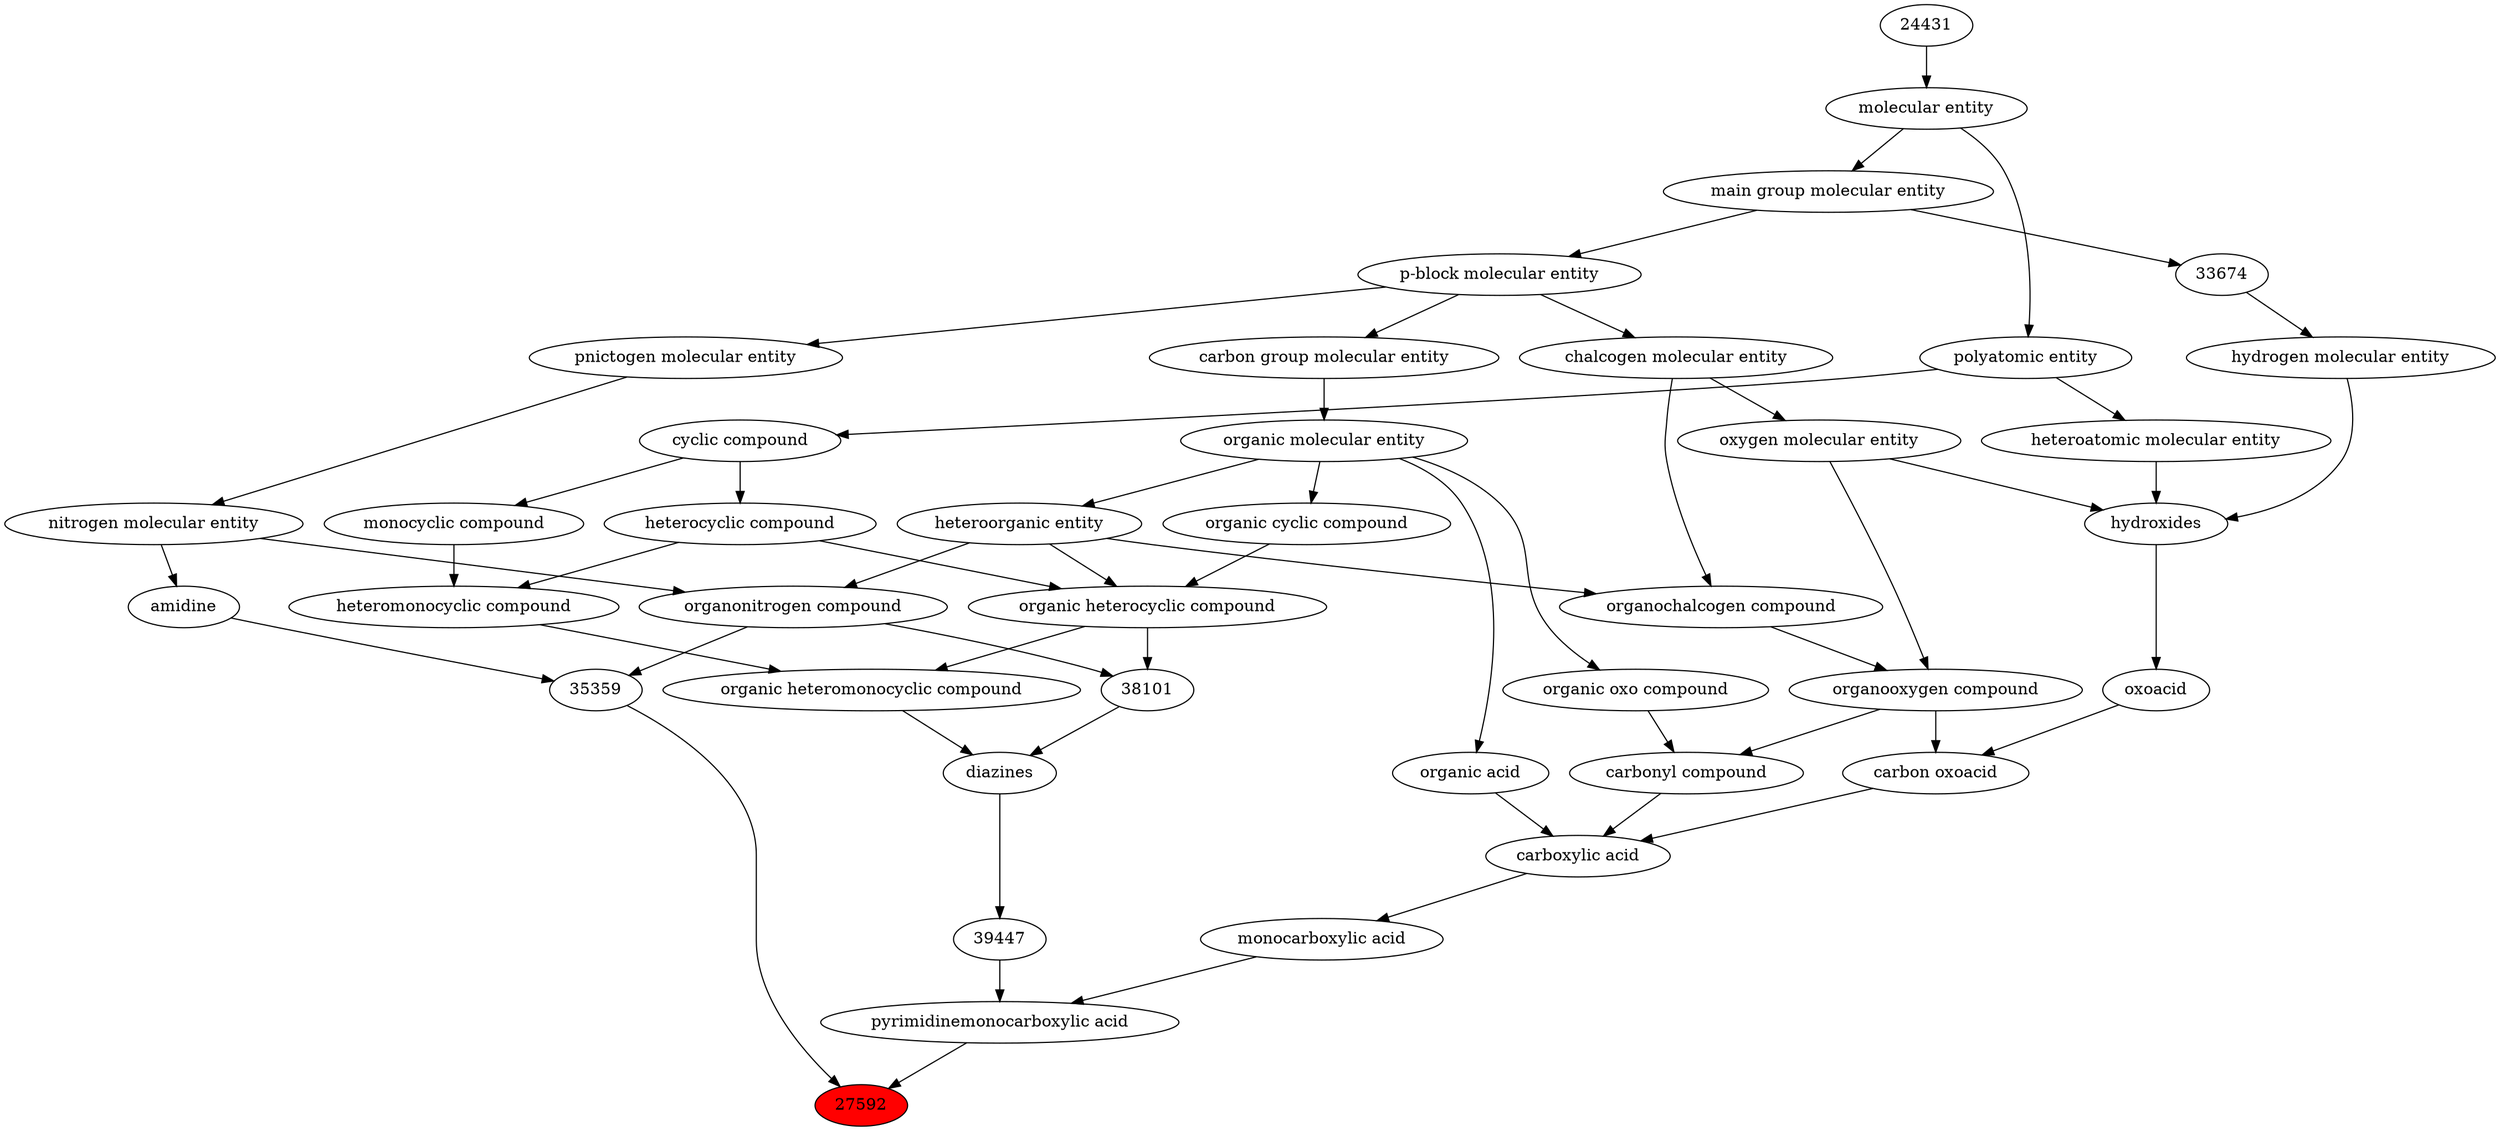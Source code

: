 digraph tree{ 
27592 [label="27592" fillcolor=red style=filled]
35359 -> 27592
26447 -> 27592
35359 [label="35359"]
35352 -> 35359
2634 -> 35359
26447 [label="pyrimidinemonocarboxylic acid"]
39447 -> 26447
25384 -> 26447
35352 [label="organonitrogen compound"]
51143 -> 35352
33285 -> 35352
2634 [label="amidine"]
51143 -> 2634
39447 [label="39447"]
38313 -> 39447
25384 [label="monocarboxylic acid"]
33575 -> 25384
51143 [label="nitrogen molecular entity"]
33302 -> 51143
33285 [label="heteroorganic entity"]
50860 -> 33285
38313 [label="diazines"]
25693 -> 38313
38101 -> 38313
33575 [label="carboxylic acid"]
36586 -> 33575
35605 -> 33575
64709 -> 33575
33302 [label="pnictogen molecular entity"]
33675 -> 33302
50860 [label="organic molecular entity"]
33582 -> 50860
25693 [label="organic heteromonocyclic compound"]
33670 -> 25693
24532 -> 25693
38101 [label="38101"]
24532 -> 38101
35352 -> 38101
36586 [label="carbonyl compound"]
36587 -> 36586
36963 -> 36586
35605 [label="carbon oxoacid"]
24833 -> 35605
36963 -> 35605
64709 [label="organic acid"]
50860 -> 64709
33675 [label="p-block molecular entity"]
33579 -> 33675
33582 [label="carbon group molecular entity"]
33675 -> 33582
33670 [label="heteromonocyclic compound"]
5686 -> 33670
33661 -> 33670
24532 [label="organic heterocyclic compound"]
33285 -> 24532
33832 -> 24532
5686 -> 24532
36587 [label="organic oxo compound"]
50860 -> 36587
36963 [label="organooxygen compound"]
36962 -> 36963
25806 -> 36963
24833 [label="oxoacid"]
24651 -> 24833
33579 [label="main group molecular entity"]
23367 -> 33579
5686 [label="heterocyclic compound"]
33595 -> 5686
33661 [label="monocyclic compound"]
33595 -> 33661
33832 [label="organic cyclic compound"]
50860 -> 33832
36962 [label="organochalcogen compound"]
33285 -> 36962
33304 -> 36962
25806 [label="oxygen molecular entity"]
33304 -> 25806
24651 [label="hydroxides"]
25806 -> 24651
33608 -> 24651
37577 -> 24651
23367 [label="molecular entity"]
24431 -> 23367
33595 [label="cyclic compound"]
36357 -> 33595
33304 [label="chalcogen molecular entity"]
33675 -> 33304
33608 [label="hydrogen molecular entity"]
33674 -> 33608
37577 [label="heteroatomic molecular entity"]
36357 -> 37577
24431 [label="24431"]
36357 [label="polyatomic entity"]
23367 -> 36357
33674 [label="33674"]
33579 -> 33674
}